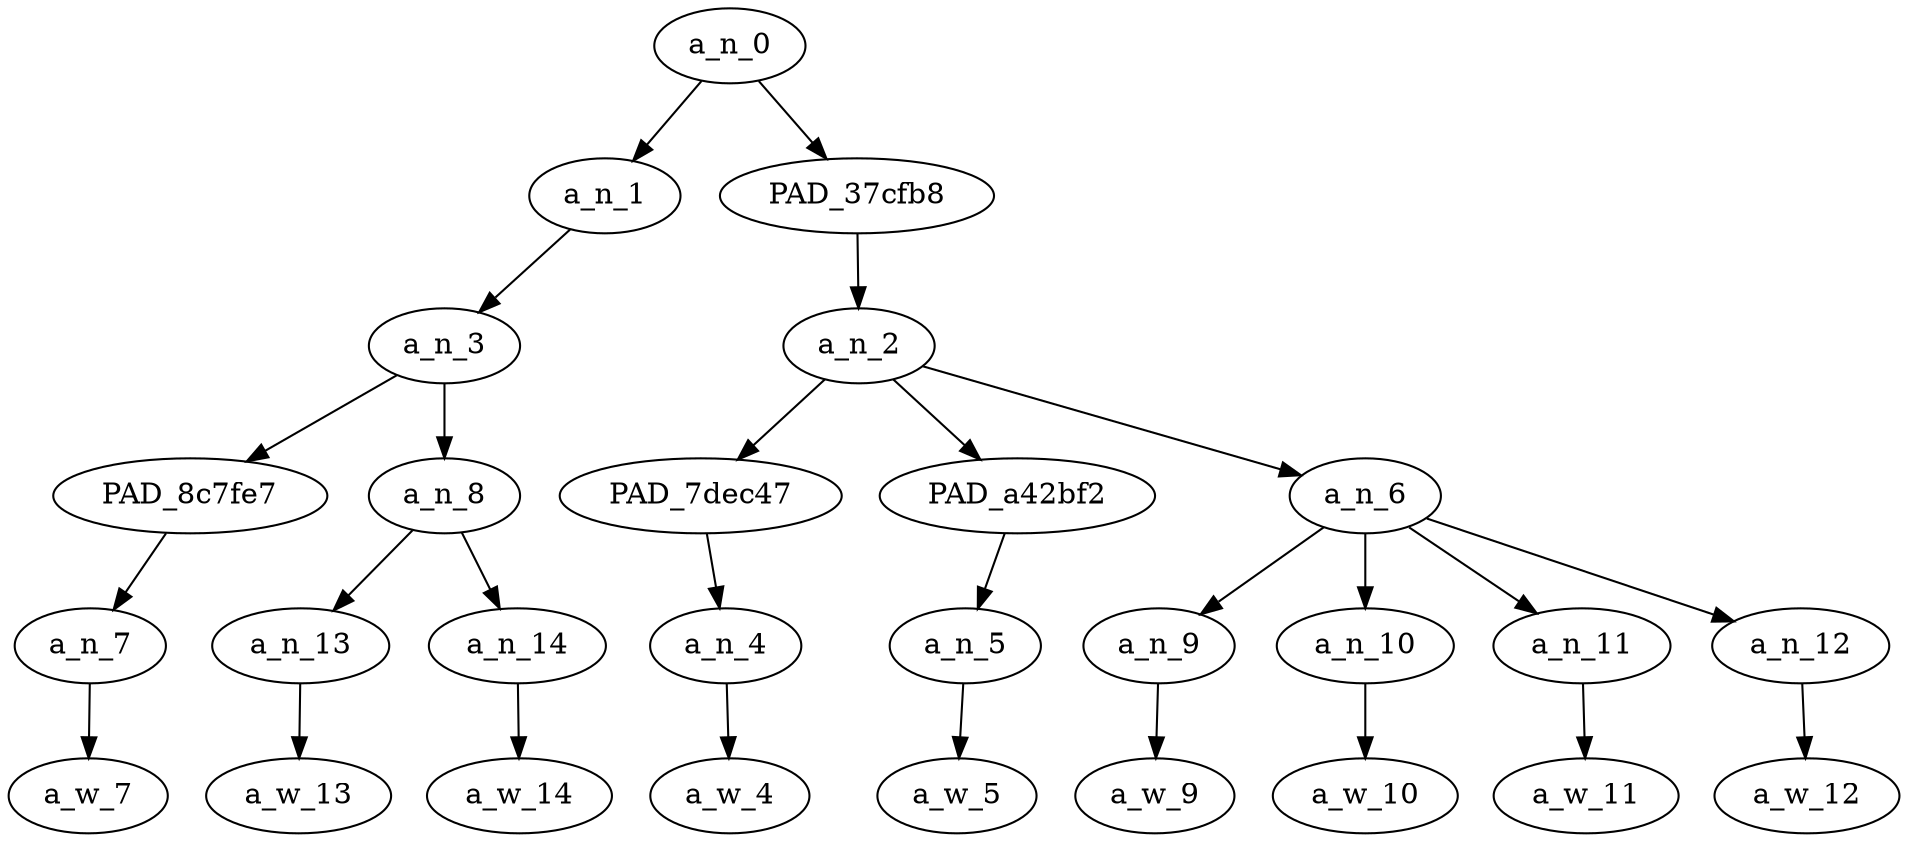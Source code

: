 strict digraph "" {
	a_n_0	[div_dir=1,
		index=0,
		level=5,
		pos="2.625,5!",
		text_span="[0, 1, 2, 3, 4, 5, 6, 7, 8]",
		value=1.00000001];
	a_n_1	[div_dir=1,
		index=0,
		level=4,
		pos="0.75,4!",
		text_span="[0, 1, 2]",
		value=0.39357373];
	a_n_0 -> a_n_1;
	PAD_37cfb8	[div_dir=1,
		index=1,
		level=4,
		pos="4.5,4!",
		text_span="[3, 4, 5, 6, 7, 8]",
		value=0.60585319];
	a_n_0 -> PAD_37cfb8;
	a_n_3	[div_dir=1,
		index=0,
		level=3,
		pos="0.75,3!",
		text_span="[0, 1, 2]",
		value=0.39317083];
	a_n_1 -> a_n_3;
	PAD_8c7fe7	[div_dir=1,
		index=0,
		level=2,
		pos="0.0,2!",
		text_span="[0]",
		value=0.07710712];
	a_n_3 -> PAD_8c7fe7;
	a_n_8	[div_dir=1,
		index=1,
		level=2,
		pos="1.5,2!",
		text_span="[1, 2]",
		value=0.31566081];
	a_n_3 -> a_n_8;
	a_n_7	[div_dir=1,
		index=0,
		level=1,
		pos="0.0,1!",
		text_span="[0]",
		value=0.07710712];
	PAD_8c7fe7 -> a_n_7;
	a_w_7	[div_dir=0,
		index=0,
		level=0,
		pos="0,0!",
		text_span="[0]",
		value=questioning];
	a_n_7 -> a_w_7;
	a_n_13	[div_dir=-1,
		index=1,
		level=1,
		pos="1.0,1!",
		text_span="[1]",
		value=0.05356818];
	a_n_8 -> a_n_13;
	a_n_14	[div_dir=1,
		index=2,
		level=1,
		pos="2.0,1!",
		text_span="[2]",
		value=0.26191294];
	a_n_8 -> a_n_14;
	a_w_13	[div_dir=0,
		index=1,
		level=0,
		pos="1,0!",
		text_span="[1]",
		value=my];
	a_n_13 -> a_w_13;
	a_w_14	[div_dir=0,
		index=2,
		level=0,
		pos="2,0!",
		text_span="[2]",
		value=masculinity];
	a_n_14 -> a_w_14;
	a_n_2	[div_dir=1,
		index=1,
		level=3,
		pos="4.5,3!",
		text_span="[3, 4, 5, 6, 7, 8]",
		value=0.60585319];
	PAD_37cfb8 -> a_n_2;
	PAD_7dec47	[div_dir=1,
		index=2,
		level=2,
		pos="3.0,2!",
		text_span="[3]",
		value=0.02985295];
	a_n_2 -> PAD_7dec47;
	PAD_a42bf2	[div_dir=-1,
		index=3,
		level=2,
		pos="4.0,2!",
		text_span="[4]",
		value=0.02767128];
	a_n_2 -> PAD_a42bf2;
	a_n_6	[div_dir=1,
		index=4,
		level=2,
		pos="6.5,2!",
		text_span="[5, 6, 7, 8]",
		value=0.54791972];
	a_n_2 -> a_n_6;
	a_n_4	[div_dir=1,
		index=3,
		level=1,
		pos="3.0,1!",
		text_span="[3]",
		value=0.02985295];
	PAD_7dec47 -> a_n_4;
	a_w_4	[div_dir=0,
		index=3,
		level=0,
		pos="3,0!",
		text_span="[3]",
		value=will];
	a_n_4 -> a_w_4;
	a_n_5	[div_dir=-1,
		index=4,
		level=1,
		pos="4.0,1!",
		text_span="[4]",
		value=0.02767128];
	PAD_a42bf2 -> a_n_5;
	a_w_5	[div_dir=0,
		index=4,
		level=0,
		pos="4,0!",
		text_span="[4]",
		value=not];
	a_n_5 -> a_w_5;
	a_n_9	[div_dir=-1,
		index=5,
		level=1,
		pos="5.0,1!",
		text_span="[5]",
		value=0.04099343];
	a_n_6 -> a_n_9;
	a_n_10	[div_dir=1,
		index=6,
		level=1,
		pos="6.0,1!",
		text_span="[6]",
		value=0.04785410];
	a_n_6 -> a_n_10;
	a_n_11	[div_dir=-1,
		index=7,
		level=1,
		pos="7.0,1!",
		text_span="[7]",
		value=0.09901902];
	a_n_6 -> a_n_11;
	a_n_12	[div_dir=1,
		index=8,
		level=1,
		pos="8.0,1!",
		text_span="[8]",
		value=0.35957576];
	a_n_6 -> a_n_12;
	a_w_9	[div_dir=0,
		index=5,
		level=0,
		pos="5,0!",
		text_span="[5]",
		value=get];
	a_n_9 -> a_w_9;
	a_w_10	[div_dir=0,
		index=6,
		level=0,
		pos="6,0!",
		text_span="[6]",
		value=you];
	a_n_10 -> a_w_10;
	a_w_11	[div_dir=0,
		index=7,
		level=0,
		pos="7,0!",
		text_span="[7]",
		value=nowhere];
	a_n_11 -> a_w_11;
	a_w_12	[div_dir=0,
		index=8,
		level=0,
		pos="8,0!",
		text_span="[8]",
		value=niggers];
	a_n_12 -> a_w_12;
}
